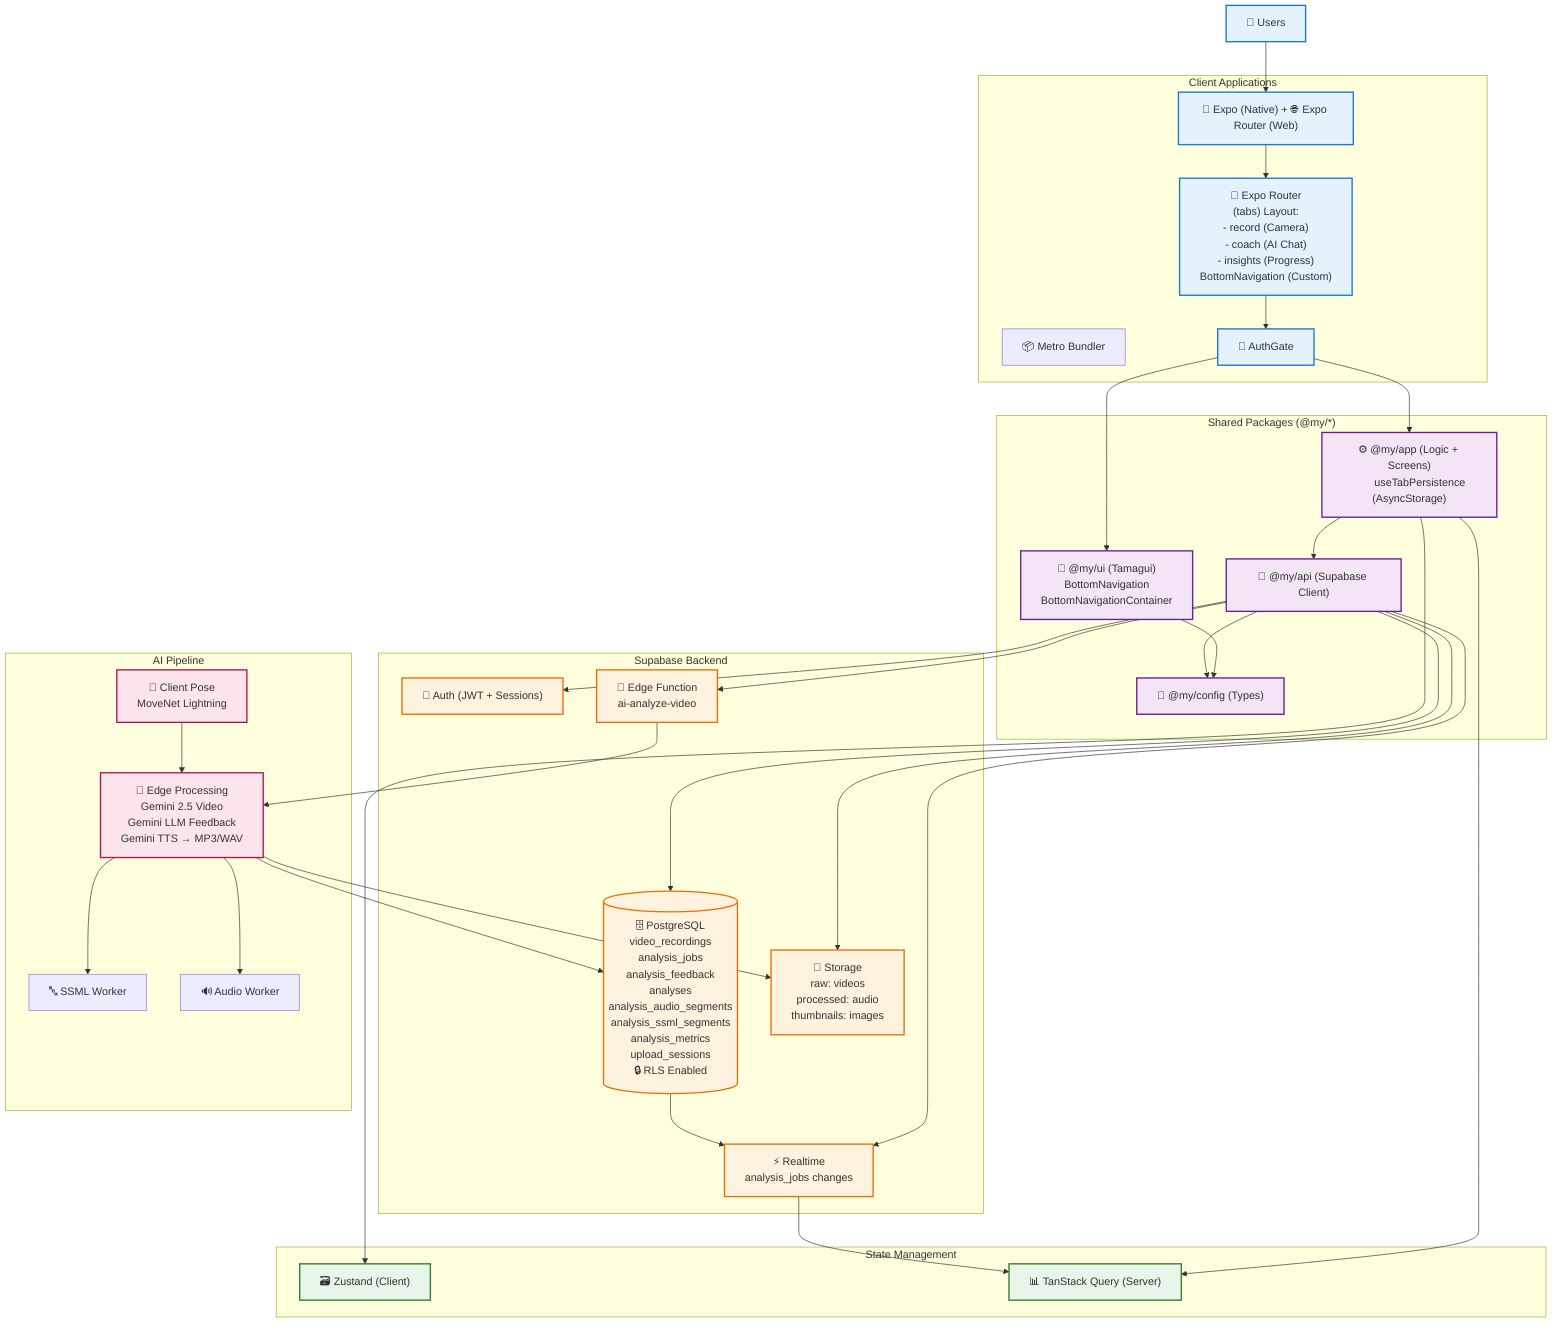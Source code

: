 graph TB
    User["👤 Users"]

    subgraph Client["Client Applications"]
        Apps["📱 Expo (Native) + 🌐 Expo Router (Web)"]
        Bundler["📦 Metro Bundler"]
        Router["🧭 Expo Router
        (tabs) Layout:
        - record (Camera)
        - coach (AI Chat)
        - insights (Progress)
        BottomNavigation (Custom)"]
        Auth["🔐 AuthGate"]
    end

    subgraph Packages["Shared Packages (@my/*)"]
        UI["🎨 @my/ui (Tamagui)
        BottomNavigation
        BottomNavigationContainer"]
        App["⚙️ @my/app (Logic + Screens)
        useTabPersistence (AsyncStorage)"]
        API["🔌 @my/api (Supabase Client)"]
        Config["🧰 @my/config (Types)"]
    end

    subgraph State["State Management"]
        Zustand["🗃️ Zustand (Client)"]
        TSQ["📊 TanStack Query (Server)"]
    end

    subgraph Backend["Supabase Backend"]
        AuthSvc["🔑 Auth (JWT + Sessions)"]
        DB[("🗄️ PostgreSQL
        video_recordings
        analysis_jobs
        analysis_feedback
        analyses
        analysis_audio_segments
        analysis_ssml_segments
        analysis_metrics
        upload_sessions
        🔒 RLS Enabled")]
        Storage["📁 Storage
        raw: videos
        processed: audio
        thumbnails: images"]
        RT["⚡ Realtime
        analysis_jobs changes"]
        Edge["🧩 Edge Function
        ai-analyze-video"]
    end

    subgraph AI["AI Pipeline"]
        ClientPose["🕺 Client Pose
        MoveNet Lightning"]
        EdgeAI["🧠 Edge Processing
        Gemini 2.5 Video
        Gemini LLM Feedback
        Gemini TTS → MP3/WAV"]
        SSMLW["🔤 SSML Worker"]
        AudioW["🔊 Audio Worker"]
    end

    User --> Apps
    Apps --> Router
    Router --> Auth
    Auth --> UI
    Auth --> App
    App --> API
    App --> Zustand
    App --> TSQ
    UI --> Config
    API --> Config
    API --> AuthSvc
    API --> DB
    API --> Storage
    API --> RT
    API --> Edge
    ClientPose --> EdgeAI
    Edge --> EdgeAI
    EdgeAI --> Storage
    EdgeAI --> DB
    EdgeAI --> SSMLW
    EdgeAI --> AudioW
    DB --> RT
    RT --> TSQ

    classDef client fill:#e3f2fd,stroke:#1976d2,stroke-width:2px
    classDef shared fill:#f3e5f5,stroke:#6a1b9a,stroke-width:2px
    classDef state fill:#e8f5e9,stroke:#2e7d32,stroke-width:2px
    classDef backend fill:#fff3e0,stroke:#ef6c00,stroke-width:2px
    classDef ai fill:#fce4ec,stroke:#ad1457,stroke-width:2px

    class User,Apps,Router,Auth client
    class UI,App,API,Config shared
    class Zustand,TSQ state
    class AuthSvc,DB,Storage,RT,Edge backend
    class ClientPose,EdgeAI ai